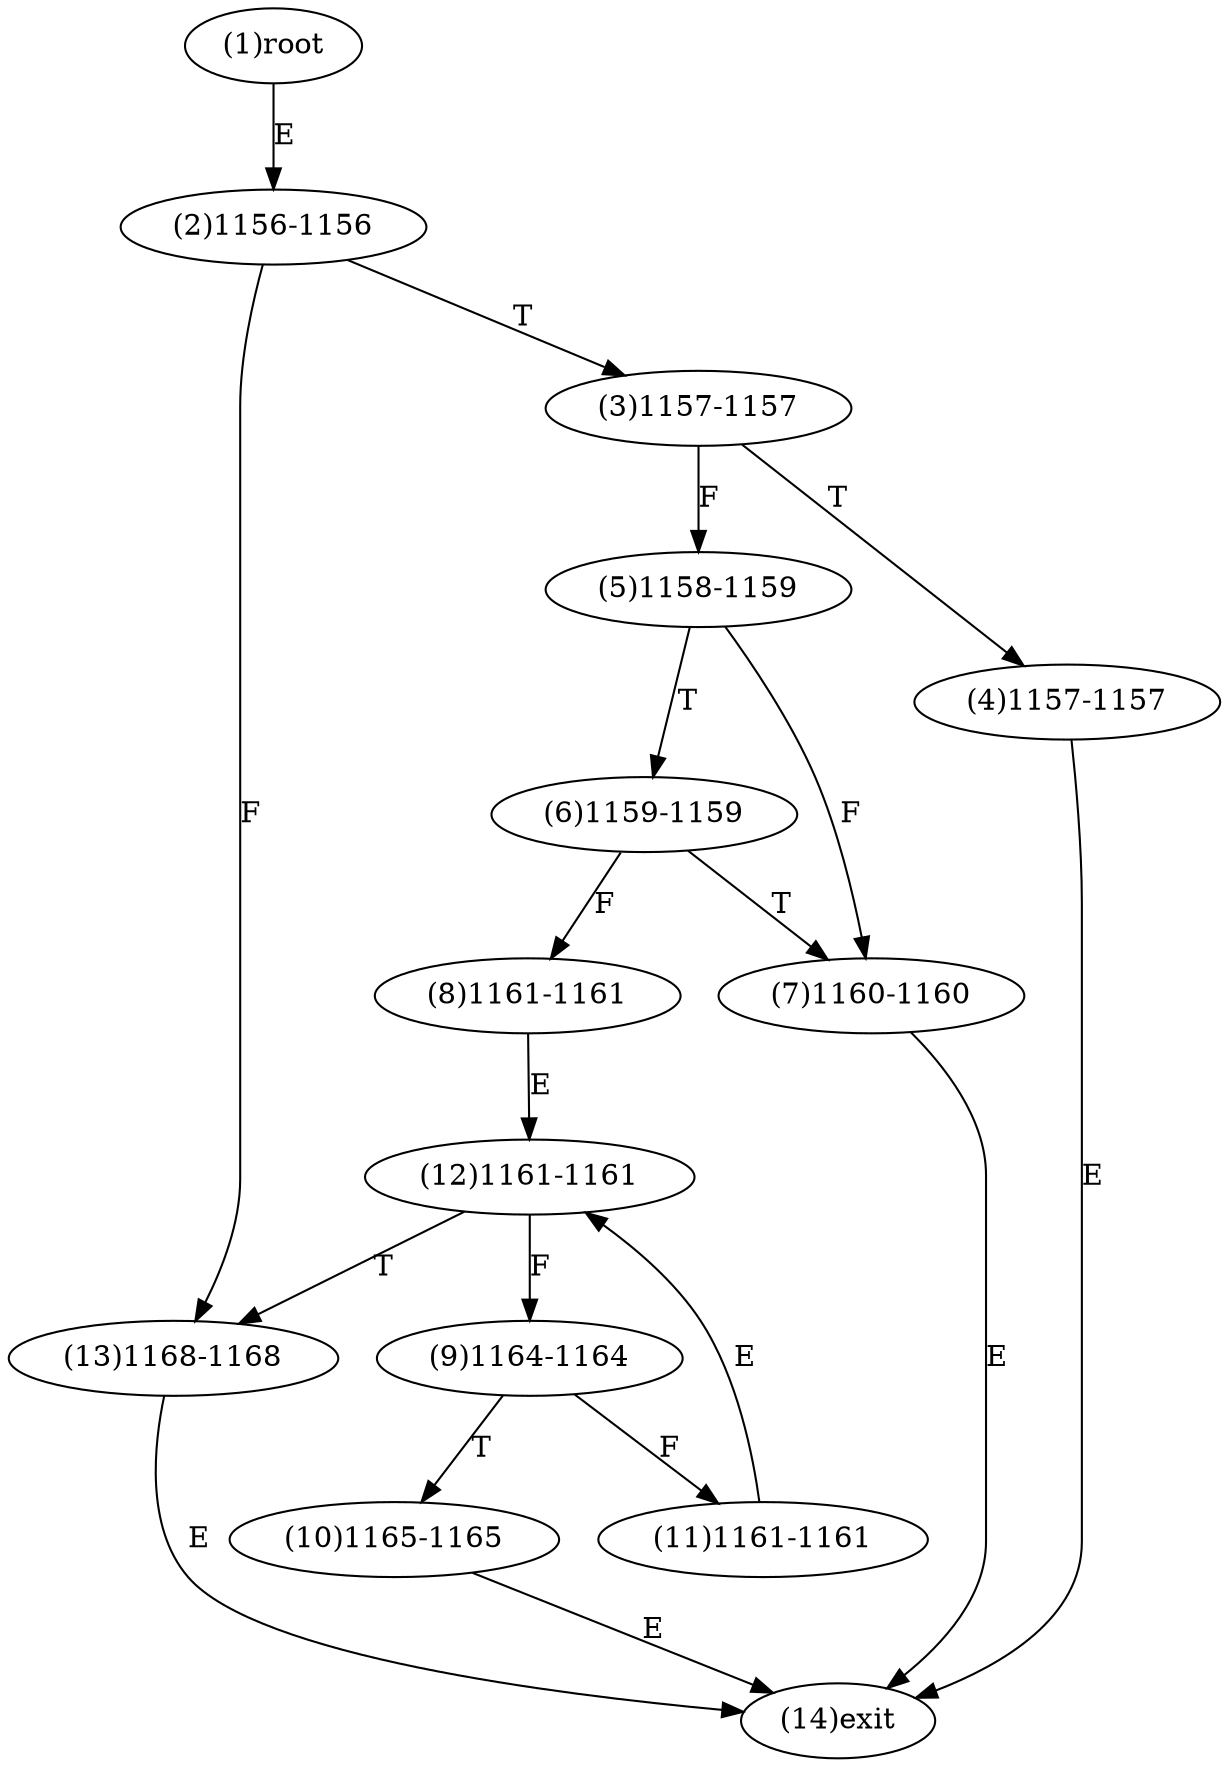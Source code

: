digraph "" { 
1[ label="(1)root"];
2[ label="(2)1156-1156"];
3[ label="(3)1157-1157"];
4[ label="(4)1157-1157"];
5[ label="(5)1158-1159"];
6[ label="(6)1159-1159"];
7[ label="(7)1160-1160"];
8[ label="(8)1161-1161"];
9[ label="(9)1164-1164"];
10[ label="(10)1165-1165"];
11[ label="(11)1161-1161"];
12[ label="(12)1161-1161"];
13[ label="(13)1168-1168"];
14[ label="(14)exit"];
1->2[ label="E"];
2->13[ label="F"];
2->3[ label="T"];
3->5[ label="F"];
3->4[ label="T"];
4->14[ label="E"];
5->7[ label="F"];
5->6[ label="T"];
6->8[ label="F"];
6->7[ label="T"];
7->14[ label="E"];
8->12[ label="E"];
9->11[ label="F"];
9->10[ label="T"];
10->14[ label="E"];
11->12[ label="E"];
12->9[ label="F"];
12->13[ label="T"];
13->14[ label="E"];
}